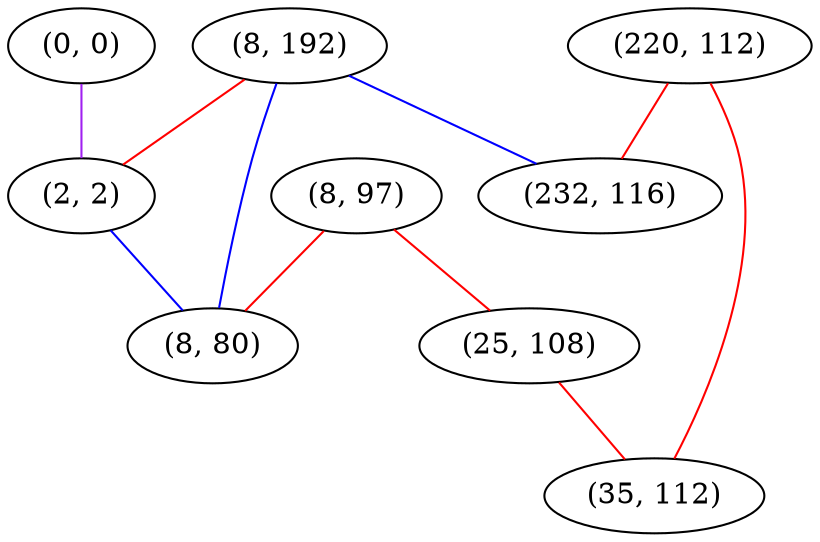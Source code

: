 graph "" {
"(0, 0)";
"(220, 112)";
"(8, 97)";
"(8, 192)";
"(25, 108)";
"(232, 116)";
"(2, 2)";
"(35, 112)";
"(8, 80)";
"(0, 0)" -- "(2, 2)"  [color=purple, key=0, weight=4];
"(220, 112)" -- "(35, 112)"  [color=red, key=0, weight=1];
"(220, 112)" -- "(232, 116)"  [color=red, key=0, weight=1];
"(8, 97)" -- "(8, 80)"  [color=red, key=0, weight=1];
"(8, 97)" -- "(25, 108)"  [color=red, key=0, weight=1];
"(8, 192)" -- "(232, 116)"  [color=blue, key=0, weight=3];
"(8, 192)" -- "(8, 80)"  [color=blue, key=0, weight=3];
"(8, 192)" -- "(2, 2)"  [color=red, key=0, weight=1];
"(25, 108)" -- "(35, 112)"  [color=red, key=0, weight=1];
"(2, 2)" -- "(8, 80)"  [color=blue, key=0, weight=3];
}
